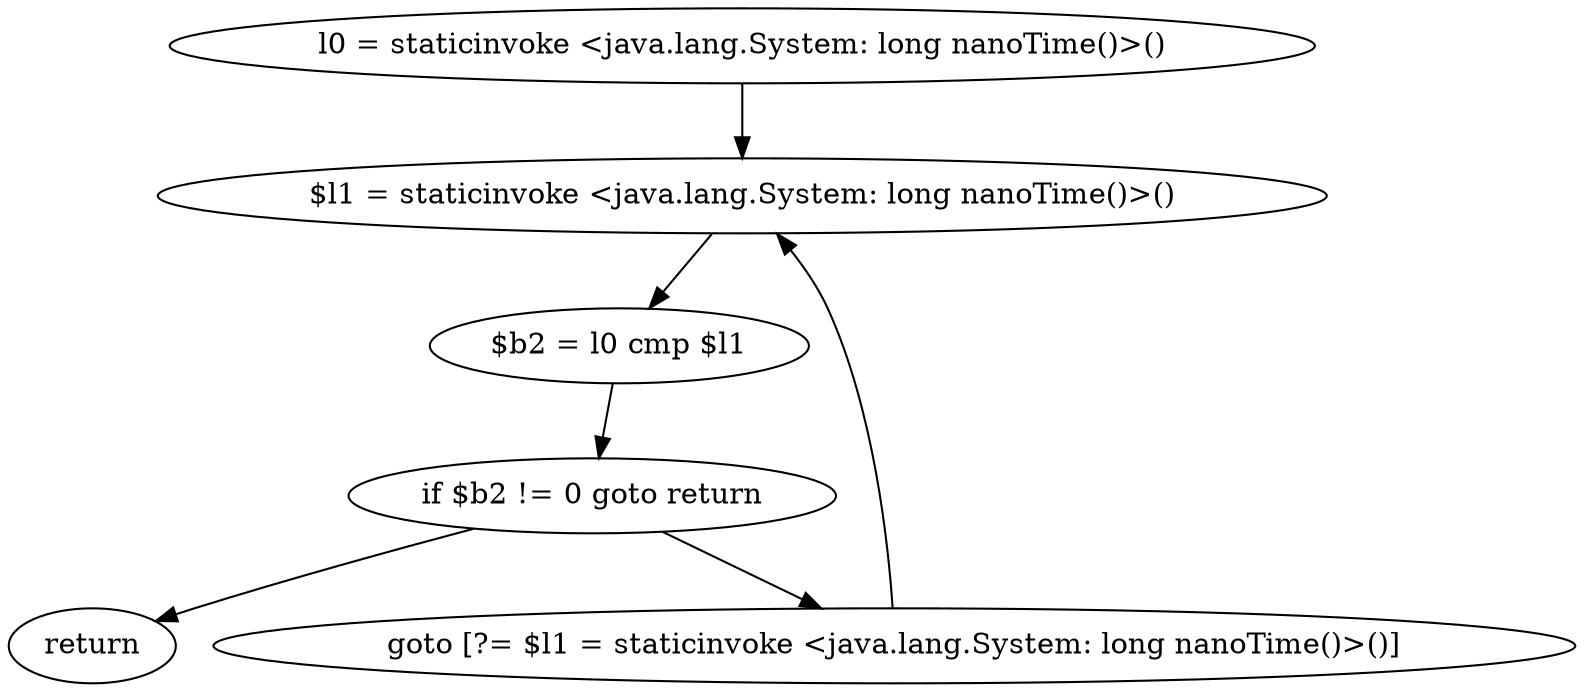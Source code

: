 digraph "unitGraph" {
    "l0 = staticinvoke <java.lang.System: long nanoTime()>()"
    "$l1 = staticinvoke <java.lang.System: long nanoTime()>()"
    "$b2 = l0 cmp $l1"
    "if $b2 != 0 goto return"
    "goto [?= $l1 = staticinvoke <java.lang.System: long nanoTime()>()]"
    "return"
    "l0 = staticinvoke <java.lang.System: long nanoTime()>()"->"$l1 = staticinvoke <java.lang.System: long nanoTime()>()";
    "$l1 = staticinvoke <java.lang.System: long nanoTime()>()"->"$b2 = l0 cmp $l1";
    "$b2 = l0 cmp $l1"->"if $b2 != 0 goto return";
    "if $b2 != 0 goto return"->"goto [?= $l1 = staticinvoke <java.lang.System: long nanoTime()>()]";
    "if $b2 != 0 goto return"->"return";
    "goto [?= $l1 = staticinvoke <java.lang.System: long nanoTime()>()]"->"$l1 = staticinvoke <java.lang.System: long nanoTime()>()";
}
